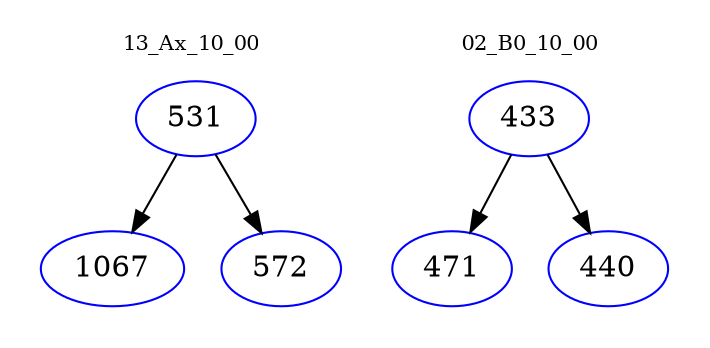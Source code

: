 digraph{
subgraph cluster_0 {
color = white
label = "13_Ax_10_00";
fontsize=10;
T0_531 [label="531", color="blue"]
T0_531 -> T0_1067 [color="black"]
T0_1067 [label="1067", color="blue"]
T0_531 -> T0_572 [color="black"]
T0_572 [label="572", color="blue"]
}
subgraph cluster_1 {
color = white
label = "02_B0_10_00";
fontsize=10;
T1_433 [label="433", color="blue"]
T1_433 -> T1_471 [color="black"]
T1_471 [label="471", color="blue"]
T1_433 -> T1_440 [color="black"]
T1_440 [label="440", color="blue"]
}
}
